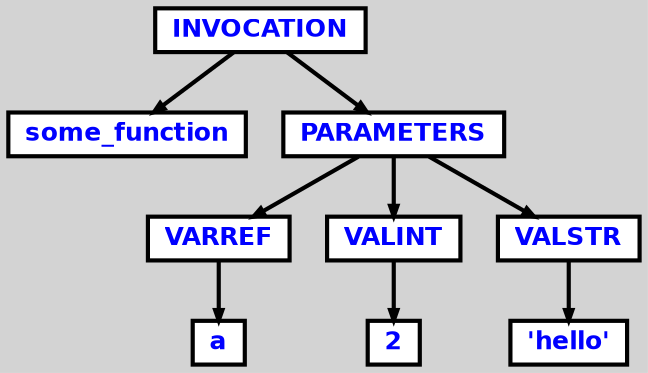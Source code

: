 digraph {

	ordering=out;
	ranksep=.4;
	bgcolor="lightgrey"; node [shape=box, fixedsize=false, fontsize=12, fontname="Helvetica-bold", fontcolor="blue"
		width=.25, height=.25, color="black", fillcolor="white", style="filled, solid, bold"];
	edge [arrowsize=.5, color="black", style="bold"]

  n0 [label="INVOCATION"];
  n1 [label="some_function"];
  n2 [label="PARAMETERS"];
  n2 [label="PARAMETERS"];
  n3 [label="VARREF"];
  n3 [label="VARREF"];
  n4 [label="a"];
  n5 [label="VALINT"];
  n5 [label="VALINT"];
  n6 [label="2"];
  n7 [label="VALSTR"];
  n7 [label="VALSTR"];
  n8 [label="'hello'"];

  n0 -> n1 // "INVOCATION" -> "some_function"
  n0 -> n2 // "INVOCATION" -> "PARAMETERS"
  n2 -> n3 // "PARAMETERS" -> "VARREF"
  n3 -> n4 // "VARREF" -> "a"
  n2 -> n5 // "PARAMETERS" -> "VALINT"
  n5 -> n6 // "VALINT" -> "2"
  n2 -> n7 // "PARAMETERS" -> "VALSTR"
  n7 -> n8 // "VALSTR" -> "'hello'"

}
